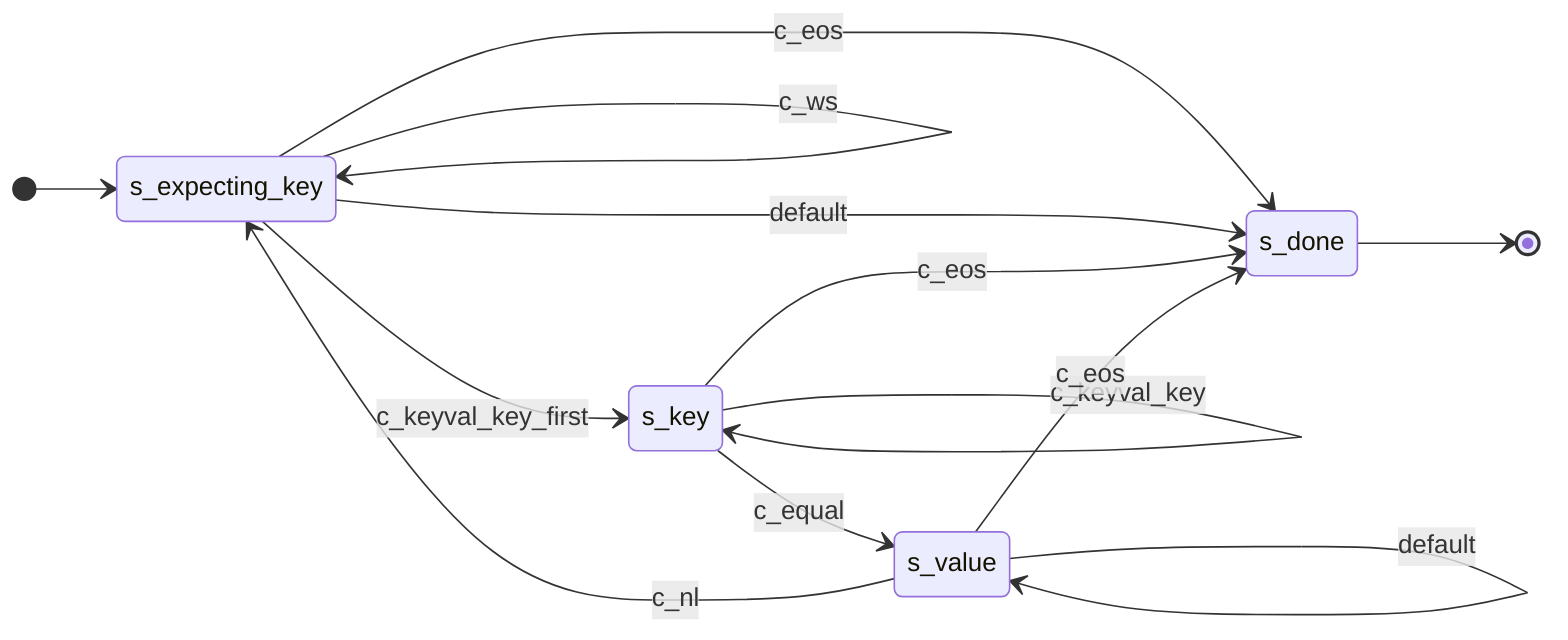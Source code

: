 stateDiagram-v2
  direction LR

  %% s_expecting_key state
  [*] --> s_expecting_key
  s_expecting_key --> s_done: c_eos
  s_expecting_key --> s_expecting_key: c_nl
  s_expecting_key --> s_expecting_key: c_ws
  s_expecting_key --> s_key: c_keyval_key_first
  s_expecting_key --> s_done: default

  %% s_key state
  s_key --> s_key: c_keyval_key
  s_key --> s_value: c_equal
  s_key --> s_done: c_eos

  %% s_value state
  s_value --> s_expecting_key: c_nl
  s_value --> s_done: c_eos
  s_value --> s_value: default

  %% s_done state
  s_done --> [*]
